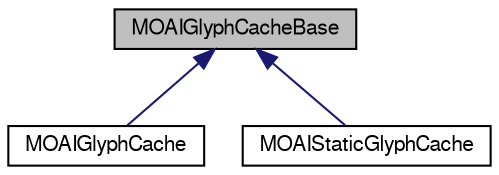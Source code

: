 digraph G
{
  edge [fontname="FreeSans",fontsize="10",labelfontname="FreeSans",labelfontsize="10"];
  node [fontname="FreeSans",fontsize="10",shape=record];
  Node1 [label="MOAIGlyphCacheBase",height=0.2,width=0.4,color="black", fillcolor="grey75", style="filled" fontcolor="black"];
  Node1 -> Node2 [dir=back,color="midnightblue",fontsize="10",style="solid",fontname="FreeSans"];
  Node2 [label="MOAIGlyphCache",height=0.2,width=0.4,color="black", fillcolor="white", style="filled",URL="$class_m_o_a_i_glyph_cache.html"];
  Node1 -> Node3 [dir=back,color="midnightblue",fontsize="10",style="solid",fontname="FreeSans"];
  Node3 [label="MOAIStaticGlyphCache",height=0.2,width=0.4,color="black", fillcolor="white", style="filled",URL="$class_m_o_a_i_static_glyph_cache.html",tooltip="This is the default implementation of a static glyph cache. All is does is accept an image via setIma..."];
}

